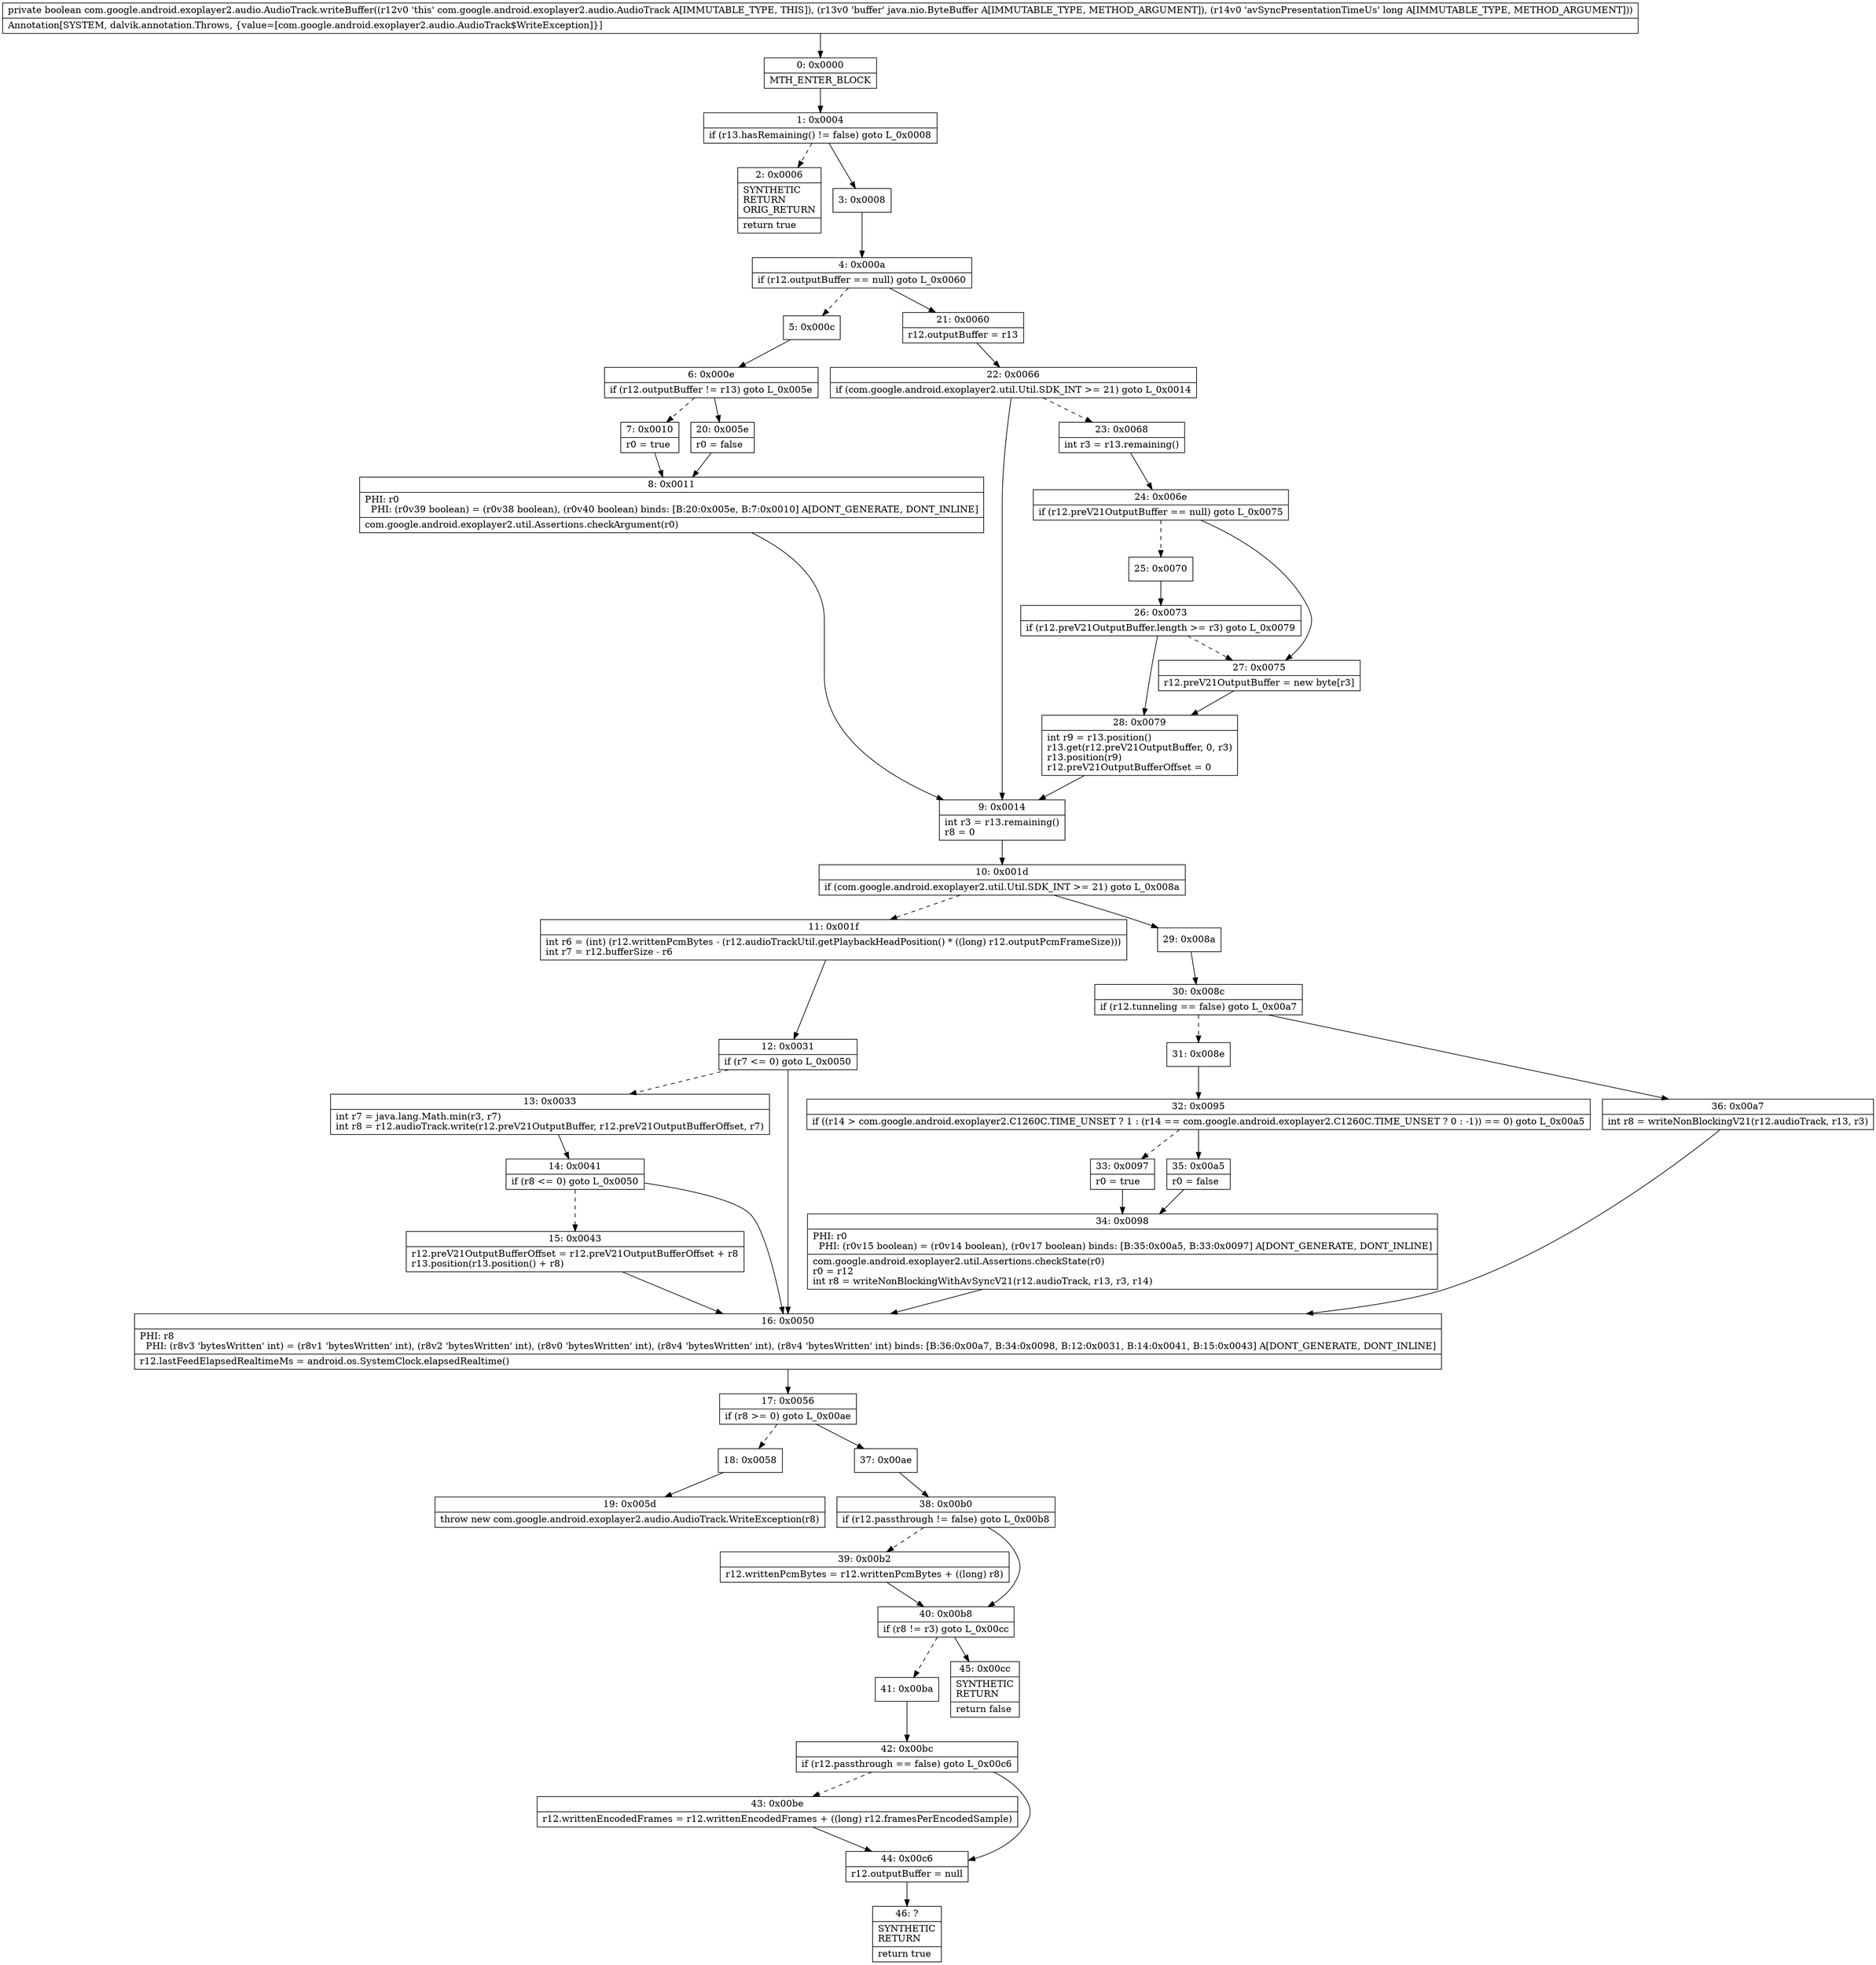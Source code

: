digraph "CFG forcom.google.android.exoplayer2.audio.AudioTrack.writeBuffer(Ljava\/nio\/ByteBuffer;J)Z" {
Node_0 [shape=record,label="{0\:\ 0x0000|MTH_ENTER_BLOCK\l}"];
Node_1 [shape=record,label="{1\:\ 0x0004|if (r13.hasRemaining() != false) goto L_0x0008\l}"];
Node_2 [shape=record,label="{2\:\ 0x0006|SYNTHETIC\lRETURN\lORIG_RETURN\l|return true\l}"];
Node_3 [shape=record,label="{3\:\ 0x0008}"];
Node_4 [shape=record,label="{4\:\ 0x000a|if (r12.outputBuffer == null) goto L_0x0060\l}"];
Node_5 [shape=record,label="{5\:\ 0x000c}"];
Node_6 [shape=record,label="{6\:\ 0x000e|if (r12.outputBuffer != r13) goto L_0x005e\l}"];
Node_7 [shape=record,label="{7\:\ 0x0010|r0 = true\l}"];
Node_8 [shape=record,label="{8\:\ 0x0011|PHI: r0 \l  PHI: (r0v39 boolean) = (r0v38 boolean), (r0v40 boolean) binds: [B:20:0x005e, B:7:0x0010] A[DONT_GENERATE, DONT_INLINE]\l|com.google.android.exoplayer2.util.Assertions.checkArgument(r0)\l}"];
Node_9 [shape=record,label="{9\:\ 0x0014|int r3 = r13.remaining()\lr8 = 0\l}"];
Node_10 [shape=record,label="{10\:\ 0x001d|if (com.google.android.exoplayer2.util.Util.SDK_INT \>= 21) goto L_0x008a\l}"];
Node_11 [shape=record,label="{11\:\ 0x001f|int r6 = (int) (r12.writtenPcmBytes \- (r12.audioTrackUtil.getPlaybackHeadPosition() * ((long) r12.outputPcmFrameSize)))\lint r7 = r12.bufferSize \- r6\l}"];
Node_12 [shape=record,label="{12\:\ 0x0031|if (r7 \<= 0) goto L_0x0050\l}"];
Node_13 [shape=record,label="{13\:\ 0x0033|int r7 = java.lang.Math.min(r3, r7)\lint r8 = r12.audioTrack.write(r12.preV21OutputBuffer, r12.preV21OutputBufferOffset, r7)\l}"];
Node_14 [shape=record,label="{14\:\ 0x0041|if (r8 \<= 0) goto L_0x0050\l}"];
Node_15 [shape=record,label="{15\:\ 0x0043|r12.preV21OutputBufferOffset = r12.preV21OutputBufferOffset + r8\lr13.position(r13.position() + r8)\l}"];
Node_16 [shape=record,label="{16\:\ 0x0050|PHI: r8 \l  PHI: (r8v3 'bytesWritten' int) = (r8v1 'bytesWritten' int), (r8v2 'bytesWritten' int), (r8v0 'bytesWritten' int), (r8v4 'bytesWritten' int), (r8v4 'bytesWritten' int) binds: [B:36:0x00a7, B:34:0x0098, B:12:0x0031, B:14:0x0041, B:15:0x0043] A[DONT_GENERATE, DONT_INLINE]\l|r12.lastFeedElapsedRealtimeMs = android.os.SystemClock.elapsedRealtime()\l}"];
Node_17 [shape=record,label="{17\:\ 0x0056|if (r8 \>= 0) goto L_0x00ae\l}"];
Node_18 [shape=record,label="{18\:\ 0x0058}"];
Node_19 [shape=record,label="{19\:\ 0x005d|throw new com.google.android.exoplayer2.audio.AudioTrack.WriteException(r8)\l}"];
Node_20 [shape=record,label="{20\:\ 0x005e|r0 = false\l}"];
Node_21 [shape=record,label="{21\:\ 0x0060|r12.outputBuffer = r13\l}"];
Node_22 [shape=record,label="{22\:\ 0x0066|if (com.google.android.exoplayer2.util.Util.SDK_INT \>= 21) goto L_0x0014\l}"];
Node_23 [shape=record,label="{23\:\ 0x0068|int r3 = r13.remaining()\l}"];
Node_24 [shape=record,label="{24\:\ 0x006e|if (r12.preV21OutputBuffer == null) goto L_0x0075\l}"];
Node_25 [shape=record,label="{25\:\ 0x0070}"];
Node_26 [shape=record,label="{26\:\ 0x0073|if (r12.preV21OutputBuffer.length \>= r3) goto L_0x0079\l}"];
Node_27 [shape=record,label="{27\:\ 0x0075|r12.preV21OutputBuffer = new byte[r3]\l}"];
Node_28 [shape=record,label="{28\:\ 0x0079|int r9 = r13.position()\lr13.get(r12.preV21OutputBuffer, 0, r3)\lr13.position(r9)\lr12.preV21OutputBufferOffset = 0\l}"];
Node_29 [shape=record,label="{29\:\ 0x008a}"];
Node_30 [shape=record,label="{30\:\ 0x008c|if (r12.tunneling == false) goto L_0x00a7\l}"];
Node_31 [shape=record,label="{31\:\ 0x008e}"];
Node_32 [shape=record,label="{32\:\ 0x0095|if ((r14 \> com.google.android.exoplayer2.C1260C.TIME_UNSET ? 1 : (r14 == com.google.android.exoplayer2.C1260C.TIME_UNSET ? 0 : \-1)) == 0) goto L_0x00a5\l}"];
Node_33 [shape=record,label="{33\:\ 0x0097|r0 = true\l}"];
Node_34 [shape=record,label="{34\:\ 0x0098|PHI: r0 \l  PHI: (r0v15 boolean) = (r0v14 boolean), (r0v17 boolean) binds: [B:35:0x00a5, B:33:0x0097] A[DONT_GENERATE, DONT_INLINE]\l|com.google.android.exoplayer2.util.Assertions.checkState(r0)\lr0 = r12\lint r8 = writeNonBlockingWithAvSyncV21(r12.audioTrack, r13, r3, r14)\l}"];
Node_35 [shape=record,label="{35\:\ 0x00a5|r0 = false\l}"];
Node_36 [shape=record,label="{36\:\ 0x00a7|int r8 = writeNonBlockingV21(r12.audioTrack, r13, r3)\l}"];
Node_37 [shape=record,label="{37\:\ 0x00ae}"];
Node_38 [shape=record,label="{38\:\ 0x00b0|if (r12.passthrough != false) goto L_0x00b8\l}"];
Node_39 [shape=record,label="{39\:\ 0x00b2|r12.writtenPcmBytes = r12.writtenPcmBytes + ((long) r8)\l}"];
Node_40 [shape=record,label="{40\:\ 0x00b8|if (r8 != r3) goto L_0x00cc\l}"];
Node_41 [shape=record,label="{41\:\ 0x00ba}"];
Node_42 [shape=record,label="{42\:\ 0x00bc|if (r12.passthrough == false) goto L_0x00c6\l}"];
Node_43 [shape=record,label="{43\:\ 0x00be|r12.writtenEncodedFrames = r12.writtenEncodedFrames + ((long) r12.framesPerEncodedSample)\l}"];
Node_44 [shape=record,label="{44\:\ 0x00c6|r12.outputBuffer = null\l}"];
Node_45 [shape=record,label="{45\:\ 0x00cc|SYNTHETIC\lRETURN\l|return false\l}"];
Node_46 [shape=record,label="{46\:\ ?|SYNTHETIC\lRETURN\l|return true\l}"];
MethodNode[shape=record,label="{private boolean com.google.android.exoplayer2.audio.AudioTrack.writeBuffer((r12v0 'this' com.google.android.exoplayer2.audio.AudioTrack A[IMMUTABLE_TYPE, THIS]), (r13v0 'buffer' java.nio.ByteBuffer A[IMMUTABLE_TYPE, METHOD_ARGUMENT]), (r14v0 'avSyncPresentationTimeUs' long A[IMMUTABLE_TYPE, METHOD_ARGUMENT]))  | Annotation[SYSTEM, dalvik.annotation.Throws, \{value=[com.google.android.exoplayer2.audio.AudioTrack$WriteException]\}]\l}"];
MethodNode -> Node_0;
Node_0 -> Node_1;
Node_1 -> Node_2[style=dashed];
Node_1 -> Node_3;
Node_3 -> Node_4;
Node_4 -> Node_5[style=dashed];
Node_4 -> Node_21;
Node_5 -> Node_6;
Node_6 -> Node_7[style=dashed];
Node_6 -> Node_20;
Node_7 -> Node_8;
Node_8 -> Node_9;
Node_9 -> Node_10;
Node_10 -> Node_11[style=dashed];
Node_10 -> Node_29;
Node_11 -> Node_12;
Node_12 -> Node_13[style=dashed];
Node_12 -> Node_16;
Node_13 -> Node_14;
Node_14 -> Node_15[style=dashed];
Node_14 -> Node_16;
Node_15 -> Node_16;
Node_16 -> Node_17;
Node_17 -> Node_18[style=dashed];
Node_17 -> Node_37;
Node_18 -> Node_19;
Node_20 -> Node_8;
Node_21 -> Node_22;
Node_22 -> Node_9;
Node_22 -> Node_23[style=dashed];
Node_23 -> Node_24;
Node_24 -> Node_25[style=dashed];
Node_24 -> Node_27;
Node_25 -> Node_26;
Node_26 -> Node_27[style=dashed];
Node_26 -> Node_28;
Node_27 -> Node_28;
Node_28 -> Node_9;
Node_29 -> Node_30;
Node_30 -> Node_31[style=dashed];
Node_30 -> Node_36;
Node_31 -> Node_32;
Node_32 -> Node_33[style=dashed];
Node_32 -> Node_35;
Node_33 -> Node_34;
Node_34 -> Node_16;
Node_35 -> Node_34;
Node_36 -> Node_16;
Node_37 -> Node_38;
Node_38 -> Node_39[style=dashed];
Node_38 -> Node_40;
Node_39 -> Node_40;
Node_40 -> Node_41[style=dashed];
Node_40 -> Node_45;
Node_41 -> Node_42;
Node_42 -> Node_43[style=dashed];
Node_42 -> Node_44;
Node_43 -> Node_44;
Node_44 -> Node_46;
}


